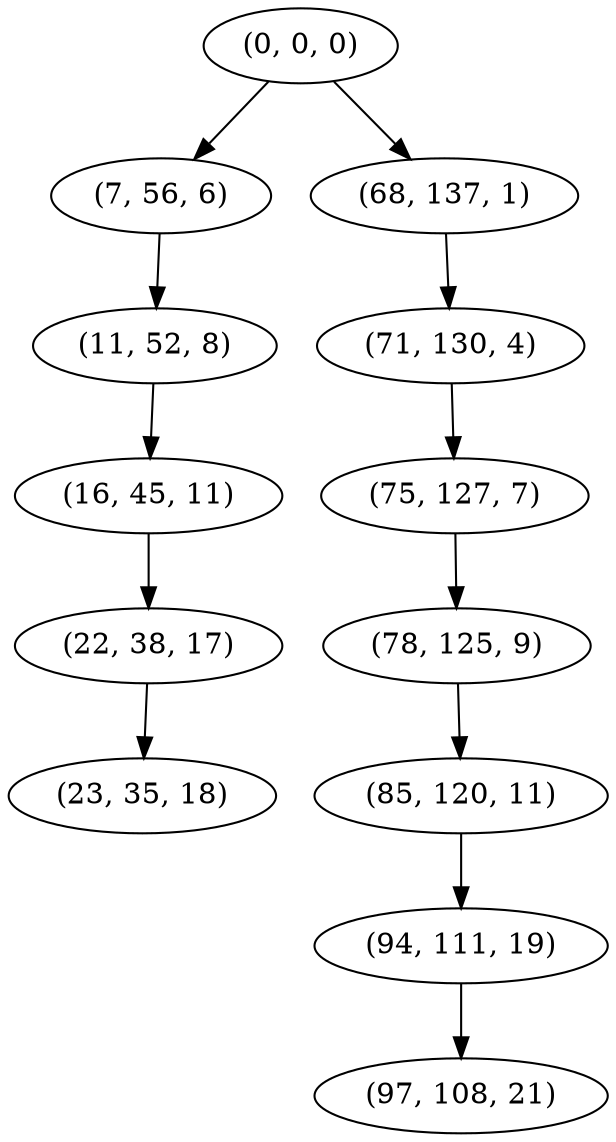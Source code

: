 digraph tree {
    "(0, 0, 0)";
    "(7, 56, 6)";
    "(11, 52, 8)";
    "(16, 45, 11)";
    "(22, 38, 17)";
    "(23, 35, 18)";
    "(68, 137, 1)";
    "(71, 130, 4)";
    "(75, 127, 7)";
    "(78, 125, 9)";
    "(85, 120, 11)";
    "(94, 111, 19)";
    "(97, 108, 21)";
    "(0, 0, 0)" -> "(7, 56, 6)";
    "(0, 0, 0)" -> "(68, 137, 1)";
    "(7, 56, 6)" -> "(11, 52, 8)";
    "(11, 52, 8)" -> "(16, 45, 11)";
    "(16, 45, 11)" -> "(22, 38, 17)";
    "(22, 38, 17)" -> "(23, 35, 18)";
    "(68, 137, 1)" -> "(71, 130, 4)";
    "(71, 130, 4)" -> "(75, 127, 7)";
    "(75, 127, 7)" -> "(78, 125, 9)";
    "(78, 125, 9)" -> "(85, 120, 11)";
    "(85, 120, 11)" -> "(94, 111, 19)";
    "(94, 111, 19)" -> "(97, 108, 21)";
}
